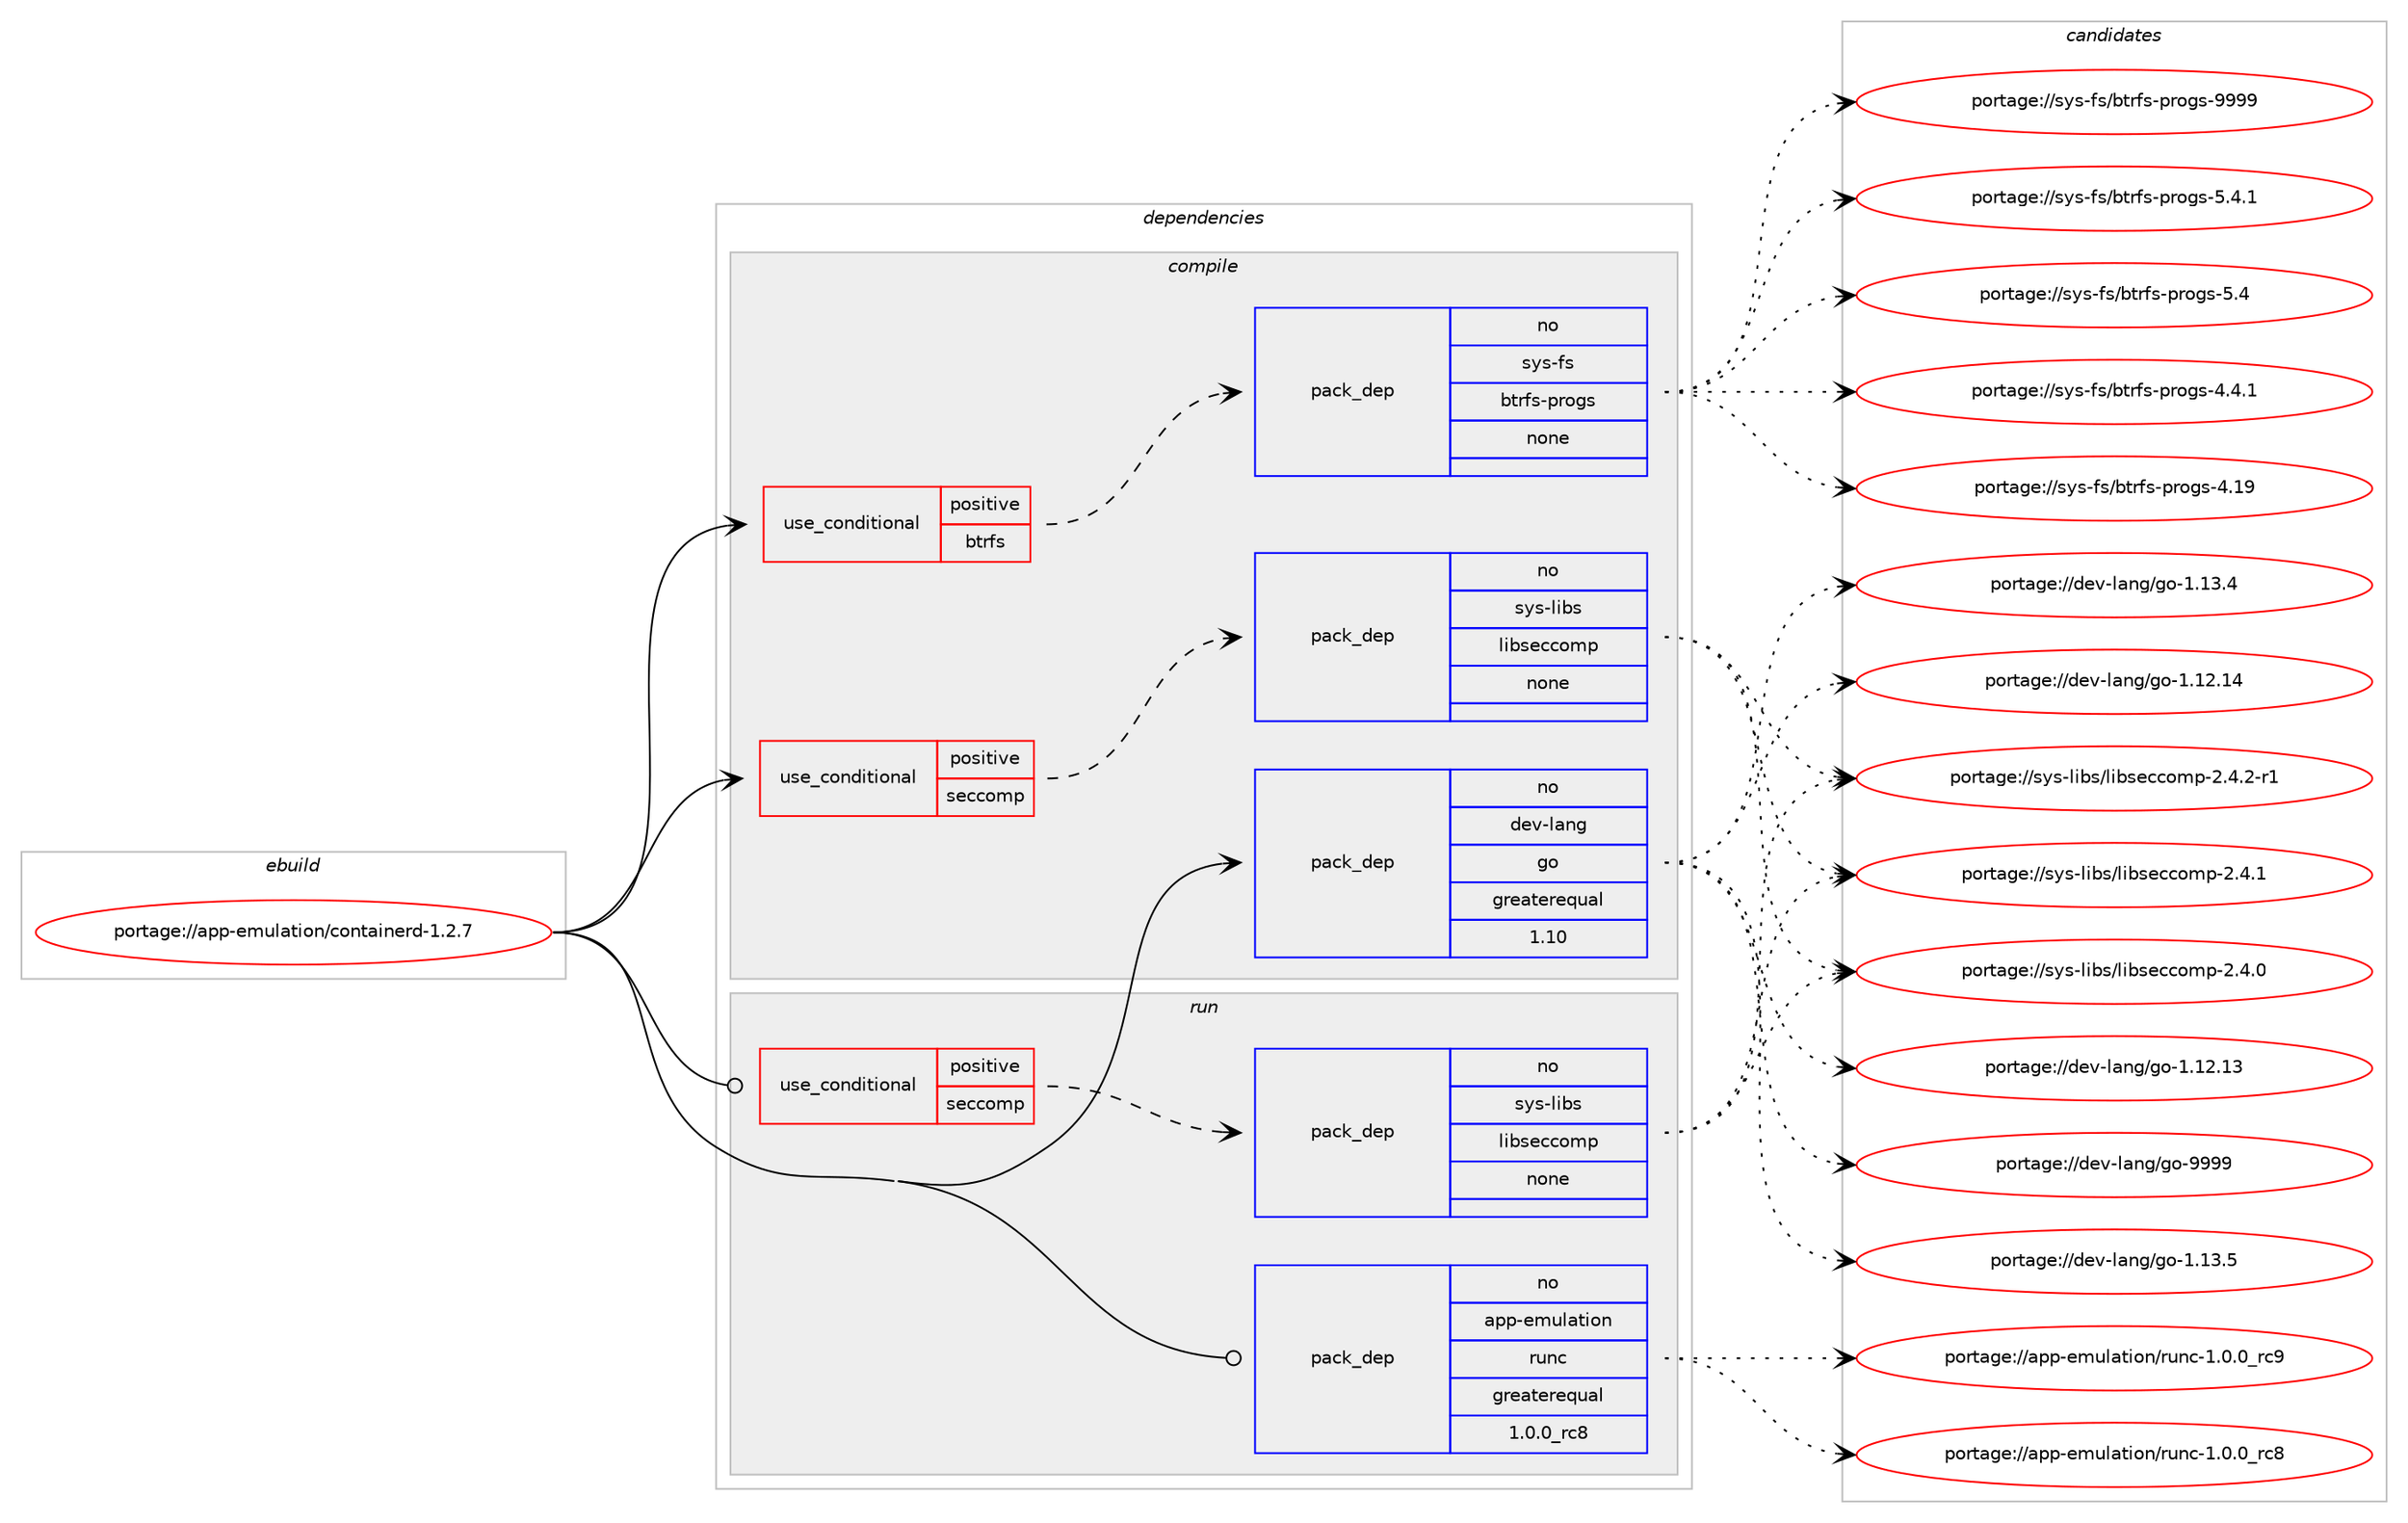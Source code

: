 digraph prolog {

# *************
# Graph options
# *************

newrank=true;
concentrate=true;
compound=true;
graph [rankdir=LR,fontname=Helvetica,fontsize=10,ranksep=1.5];#, ranksep=2.5, nodesep=0.2];
edge  [arrowhead=vee];
node  [fontname=Helvetica,fontsize=10];

# **********
# The ebuild
# **********

subgraph cluster_leftcol {
color=gray;
label=<<i>ebuild</i>>;
id [label="portage://app-emulation/containerd-1.2.7", color=red, width=4, href="../app-emulation/containerd-1.2.7.svg"];
}

# ****************
# The dependencies
# ****************

subgraph cluster_midcol {
color=gray;
label=<<i>dependencies</i>>;
subgraph cluster_compile {
fillcolor="#eeeeee";
style=filled;
label=<<i>compile</i>>;
subgraph cond149134 {
dependency633008 [label=<<TABLE BORDER="0" CELLBORDER="1" CELLSPACING="0" CELLPADDING="4"><TR><TD ROWSPAN="3" CELLPADDING="10">use_conditional</TD></TR><TR><TD>positive</TD></TR><TR><TD>btrfs</TD></TR></TABLE>>, shape=none, color=red];
subgraph pack475466 {
dependency633009 [label=<<TABLE BORDER="0" CELLBORDER="1" CELLSPACING="0" CELLPADDING="4" WIDTH="220"><TR><TD ROWSPAN="6" CELLPADDING="30">pack_dep</TD></TR><TR><TD WIDTH="110">no</TD></TR><TR><TD>sys-fs</TD></TR><TR><TD>btrfs-progs</TD></TR><TR><TD>none</TD></TR><TR><TD></TD></TR></TABLE>>, shape=none, color=blue];
}
dependency633008:e -> dependency633009:w [weight=20,style="dashed",arrowhead="vee"];
}
id:e -> dependency633008:w [weight=20,style="solid",arrowhead="vee"];
subgraph cond149135 {
dependency633010 [label=<<TABLE BORDER="0" CELLBORDER="1" CELLSPACING="0" CELLPADDING="4"><TR><TD ROWSPAN="3" CELLPADDING="10">use_conditional</TD></TR><TR><TD>positive</TD></TR><TR><TD>seccomp</TD></TR></TABLE>>, shape=none, color=red];
subgraph pack475467 {
dependency633011 [label=<<TABLE BORDER="0" CELLBORDER="1" CELLSPACING="0" CELLPADDING="4" WIDTH="220"><TR><TD ROWSPAN="6" CELLPADDING="30">pack_dep</TD></TR><TR><TD WIDTH="110">no</TD></TR><TR><TD>sys-libs</TD></TR><TR><TD>libseccomp</TD></TR><TR><TD>none</TD></TR><TR><TD></TD></TR></TABLE>>, shape=none, color=blue];
}
dependency633010:e -> dependency633011:w [weight=20,style="dashed",arrowhead="vee"];
}
id:e -> dependency633010:w [weight=20,style="solid",arrowhead="vee"];
subgraph pack475468 {
dependency633012 [label=<<TABLE BORDER="0" CELLBORDER="1" CELLSPACING="0" CELLPADDING="4" WIDTH="220"><TR><TD ROWSPAN="6" CELLPADDING="30">pack_dep</TD></TR><TR><TD WIDTH="110">no</TD></TR><TR><TD>dev-lang</TD></TR><TR><TD>go</TD></TR><TR><TD>greaterequal</TD></TR><TR><TD>1.10</TD></TR></TABLE>>, shape=none, color=blue];
}
id:e -> dependency633012:w [weight=20,style="solid",arrowhead="vee"];
}
subgraph cluster_compileandrun {
fillcolor="#eeeeee";
style=filled;
label=<<i>compile and run</i>>;
}
subgraph cluster_run {
fillcolor="#eeeeee";
style=filled;
label=<<i>run</i>>;
subgraph cond149136 {
dependency633013 [label=<<TABLE BORDER="0" CELLBORDER="1" CELLSPACING="0" CELLPADDING="4"><TR><TD ROWSPAN="3" CELLPADDING="10">use_conditional</TD></TR><TR><TD>positive</TD></TR><TR><TD>seccomp</TD></TR></TABLE>>, shape=none, color=red];
subgraph pack475469 {
dependency633014 [label=<<TABLE BORDER="0" CELLBORDER="1" CELLSPACING="0" CELLPADDING="4" WIDTH="220"><TR><TD ROWSPAN="6" CELLPADDING="30">pack_dep</TD></TR><TR><TD WIDTH="110">no</TD></TR><TR><TD>sys-libs</TD></TR><TR><TD>libseccomp</TD></TR><TR><TD>none</TD></TR><TR><TD></TD></TR></TABLE>>, shape=none, color=blue];
}
dependency633013:e -> dependency633014:w [weight=20,style="dashed",arrowhead="vee"];
}
id:e -> dependency633013:w [weight=20,style="solid",arrowhead="odot"];
subgraph pack475470 {
dependency633015 [label=<<TABLE BORDER="0" CELLBORDER="1" CELLSPACING="0" CELLPADDING="4" WIDTH="220"><TR><TD ROWSPAN="6" CELLPADDING="30">pack_dep</TD></TR><TR><TD WIDTH="110">no</TD></TR><TR><TD>app-emulation</TD></TR><TR><TD>runc</TD></TR><TR><TD>greaterequal</TD></TR><TR><TD>1.0.0_rc8</TD></TR></TABLE>>, shape=none, color=blue];
}
id:e -> dependency633015:w [weight=20,style="solid",arrowhead="odot"];
}
}

# **************
# The candidates
# **************

subgraph cluster_choices {
rank=same;
color=gray;
label=<<i>candidates</i>>;

subgraph choice475466 {
color=black;
nodesep=1;
choice115121115451021154798116114102115451121141111031154557575757 [label="portage://sys-fs/btrfs-progs-9999", color=red, width=4,href="../sys-fs/btrfs-progs-9999.svg"];
choice11512111545102115479811611410211545112114111103115455346524649 [label="portage://sys-fs/btrfs-progs-5.4.1", color=red, width=4,href="../sys-fs/btrfs-progs-5.4.1.svg"];
choice1151211154510211547981161141021154511211411110311545534652 [label="portage://sys-fs/btrfs-progs-5.4", color=red, width=4,href="../sys-fs/btrfs-progs-5.4.svg"];
choice11512111545102115479811611410211545112114111103115455246524649 [label="portage://sys-fs/btrfs-progs-4.4.1", color=red, width=4,href="../sys-fs/btrfs-progs-4.4.1.svg"];
choice115121115451021154798116114102115451121141111031154552464957 [label="portage://sys-fs/btrfs-progs-4.19", color=red, width=4,href="../sys-fs/btrfs-progs-4.19.svg"];
dependency633009:e -> choice115121115451021154798116114102115451121141111031154557575757:w [style=dotted,weight="100"];
dependency633009:e -> choice11512111545102115479811611410211545112114111103115455346524649:w [style=dotted,weight="100"];
dependency633009:e -> choice1151211154510211547981161141021154511211411110311545534652:w [style=dotted,weight="100"];
dependency633009:e -> choice11512111545102115479811611410211545112114111103115455246524649:w [style=dotted,weight="100"];
dependency633009:e -> choice115121115451021154798116114102115451121141111031154552464957:w [style=dotted,weight="100"];
}
subgraph choice475467 {
color=black;
nodesep=1;
choice1151211154510810598115471081059811510199991111091124550465246504511449 [label="portage://sys-libs/libseccomp-2.4.2-r1", color=red, width=4,href="../sys-libs/libseccomp-2.4.2-r1.svg"];
choice115121115451081059811547108105981151019999111109112455046524649 [label="portage://sys-libs/libseccomp-2.4.1", color=red, width=4,href="../sys-libs/libseccomp-2.4.1.svg"];
choice115121115451081059811547108105981151019999111109112455046524648 [label="portage://sys-libs/libseccomp-2.4.0", color=red, width=4,href="../sys-libs/libseccomp-2.4.0.svg"];
dependency633011:e -> choice1151211154510810598115471081059811510199991111091124550465246504511449:w [style=dotted,weight="100"];
dependency633011:e -> choice115121115451081059811547108105981151019999111109112455046524649:w [style=dotted,weight="100"];
dependency633011:e -> choice115121115451081059811547108105981151019999111109112455046524648:w [style=dotted,weight="100"];
}
subgraph choice475468 {
color=black;
nodesep=1;
choice1001011184510897110103471031114557575757 [label="portage://dev-lang/go-9999", color=red, width=4,href="../dev-lang/go-9999.svg"];
choice10010111845108971101034710311145494649514653 [label="portage://dev-lang/go-1.13.5", color=red, width=4,href="../dev-lang/go-1.13.5.svg"];
choice10010111845108971101034710311145494649514652 [label="portage://dev-lang/go-1.13.4", color=red, width=4,href="../dev-lang/go-1.13.4.svg"];
choice1001011184510897110103471031114549464950464952 [label="portage://dev-lang/go-1.12.14", color=red, width=4,href="../dev-lang/go-1.12.14.svg"];
choice1001011184510897110103471031114549464950464951 [label="portage://dev-lang/go-1.12.13", color=red, width=4,href="../dev-lang/go-1.12.13.svg"];
dependency633012:e -> choice1001011184510897110103471031114557575757:w [style=dotted,weight="100"];
dependency633012:e -> choice10010111845108971101034710311145494649514653:w [style=dotted,weight="100"];
dependency633012:e -> choice10010111845108971101034710311145494649514652:w [style=dotted,weight="100"];
dependency633012:e -> choice1001011184510897110103471031114549464950464952:w [style=dotted,weight="100"];
dependency633012:e -> choice1001011184510897110103471031114549464950464951:w [style=dotted,weight="100"];
}
subgraph choice475469 {
color=black;
nodesep=1;
choice1151211154510810598115471081059811510199991111091124550465246504511449 [label="portage://sys-libs/libseccomp-2.4.2-r1", color=red, width=4,href="../sys-libs/libseccomp-2.4.2-r1.svg"];
choice115121115451081059811547108105981151019999111109112455046524649 [label="portage://sys-libs/libseccomp-2.4.1", color=red, width=4,href="../sys-libs/libseccomp-2.4.1.svg"];
choice115121115451081059811547108105981151019999111109112455046524648 [label="portage://sys-libs/libseccomp-2.4.0", color=red, width=4,href="../sys-libs/libseccomp-2.4.0.svg"];
dependency633014:e -> choice1151211154510810598115471081059811510199991111091124550465246504511449:w [style=dotted,weight="100"];
dependency633014:e -> choice115121115451081059811547108105981151019999111109112455046524649:w [style=dotted,weight="100"];
dependency633014:e -> choice115121115451081059811547108105981151019999111109112455046524648:w [style=dotted,weight="100"];
}
subgraph choice475470 {
color=black;
nodesep=1;
choice9711211245101109117108971161051111104711411711099454946484648951149957 [label="portage://app-emulation/runc-1.0.0_rc9", color=red, width=4,href="../app-emulation/runc-1.0.0_rc9.svg"];
choice9711211245101109117108971161051111104711411711099454946484648951149956 [label="portage://app-emulation/runc-1.0.0_rc8", color=red, width=4,href="../app-emulation/runc-1.0.0_rc8.svg"];
dependency633015:e -> choice9711211245101109117108971161051111104711411711099454946484648951149957:w [style=dotted,weight="100"];
dependency633015:e -> choice9711211245101109117108971161051111104711411711099454946484648951149956:w [style=dotted,weight="100"];
}
}

}
